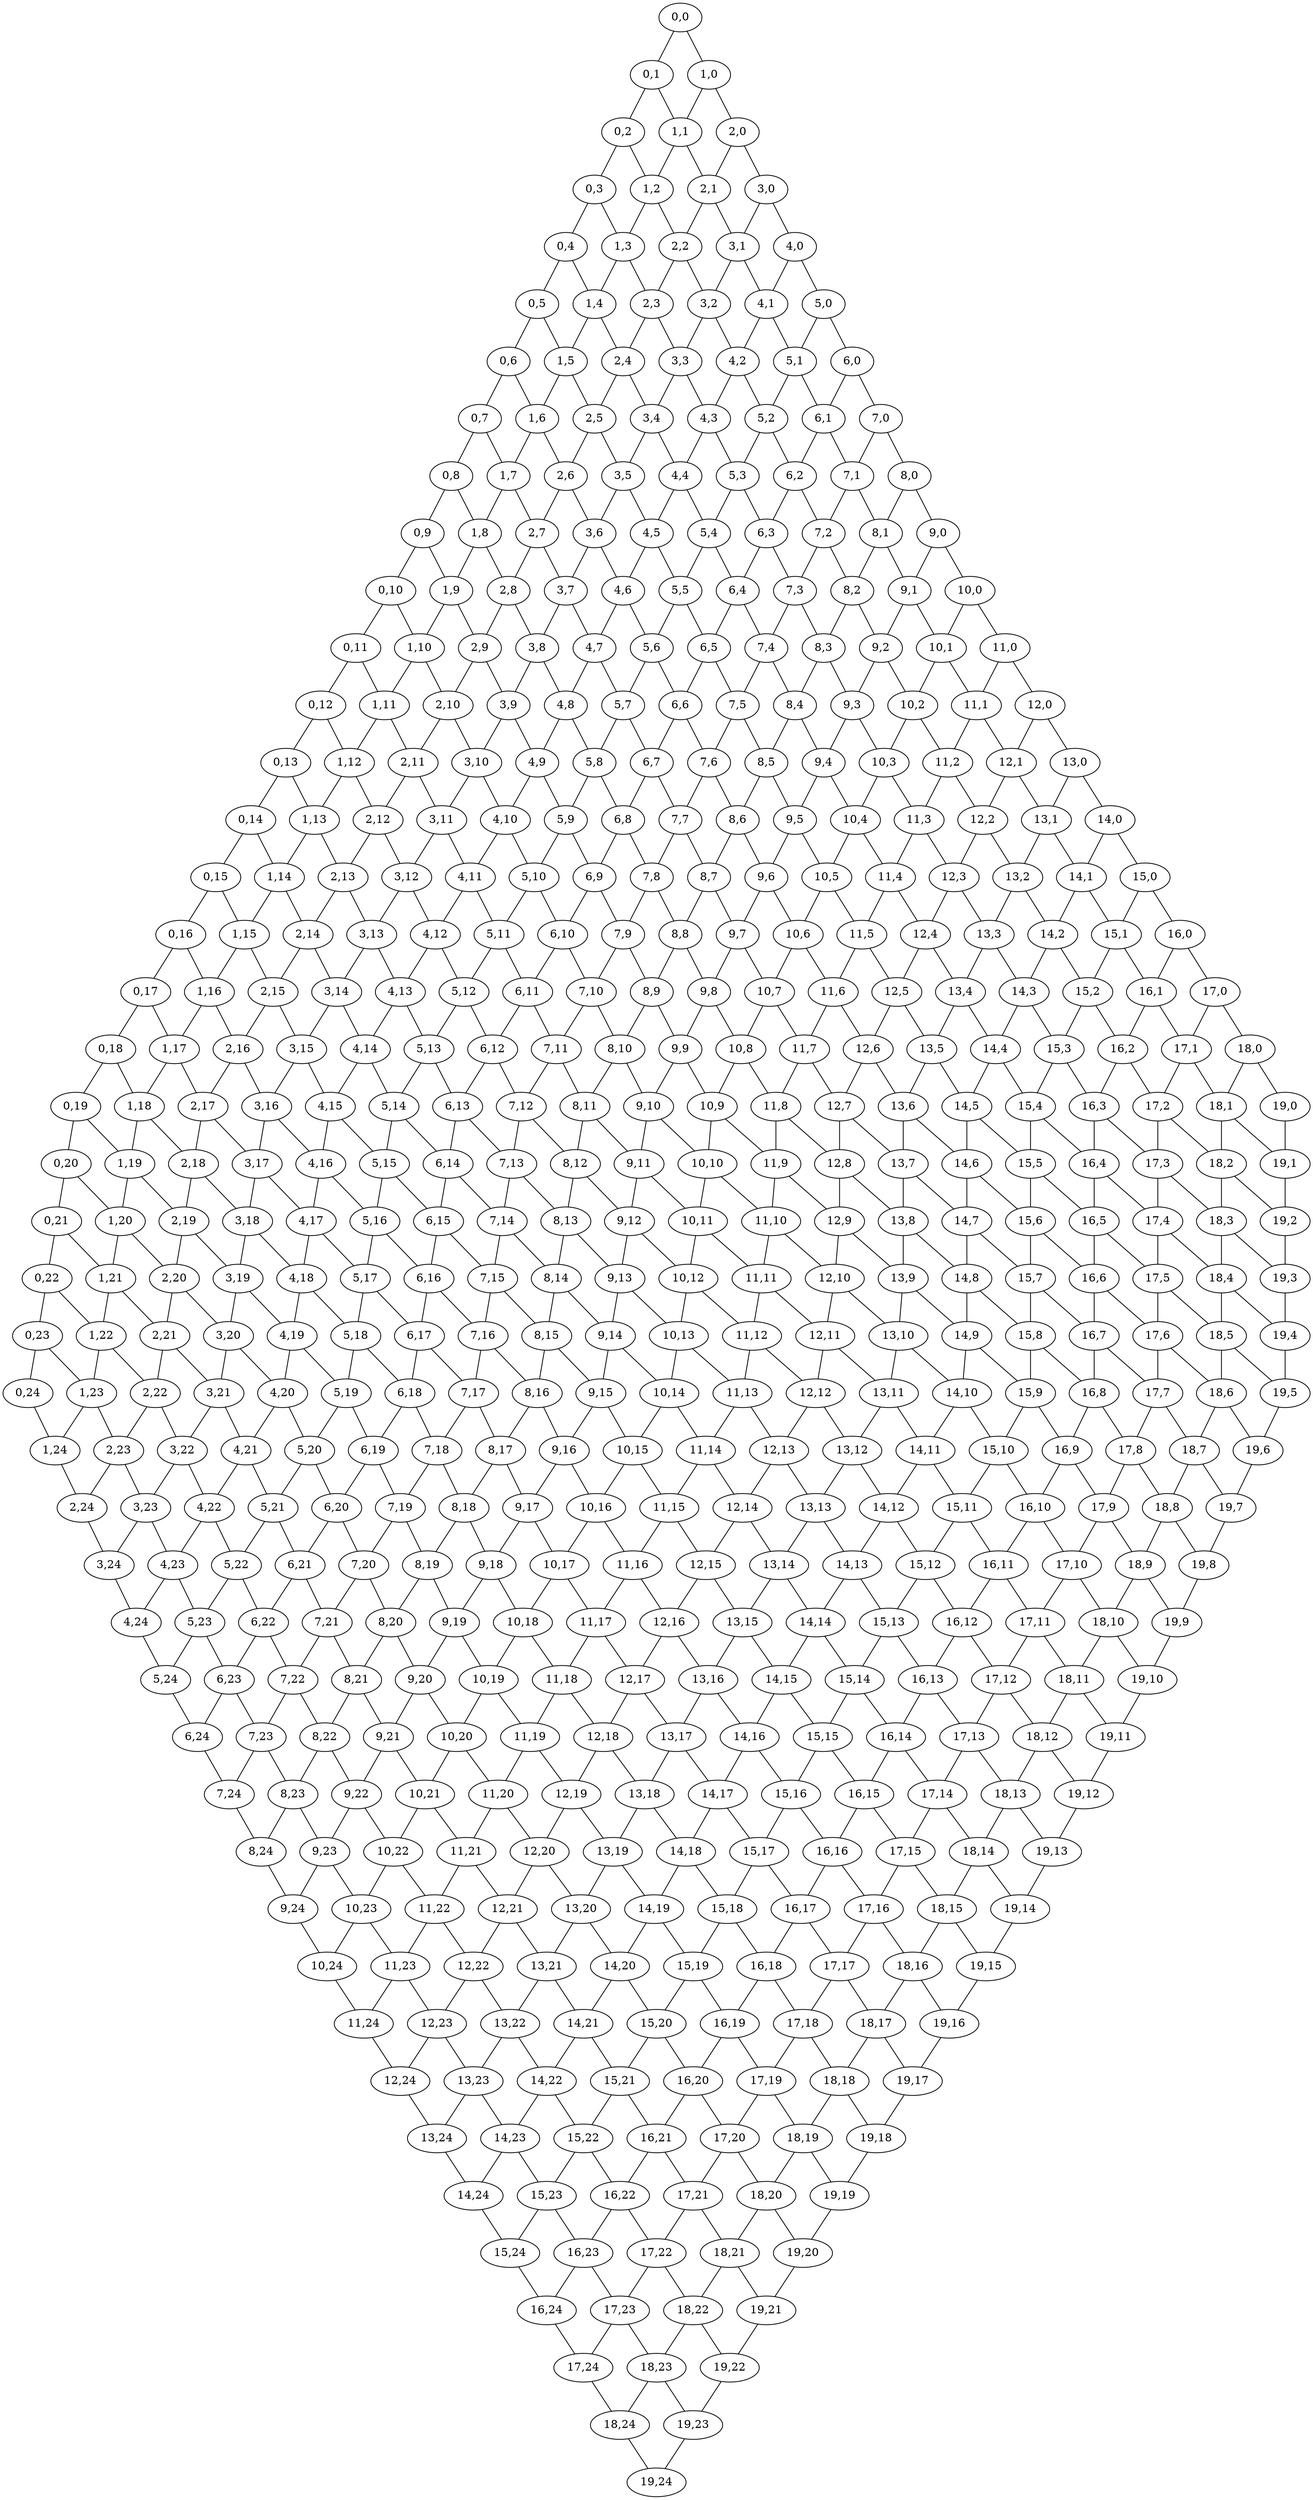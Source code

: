 graph G {
    "0,0" [label="0,0"];
    "0,1" [label="0,1"];
    "0,2" [label="0,2"];
    "0,3" [label="0,3"];
    "0,4" [label="0,4"];
    "0,5" [label="0,5"];
    "0,6" [label="0,6"];
    "0,7" [label="0,7"];
    "0,8" [label="0,8"];
    "0,9" [label="0,9"];
    "0,10" [label="0,10"];
    "0,11" [label="0,11"];
    "0,12" [label="0,12"];
    "0,13" [label="0,13"];
    "0,14" [label="0,14"];
    "0,15" [label="0,15"];
    "0,16" [label="0,16"];
    "0,17" [label="0,17"];
    "0,18" [label="0,18"];
    "0,19" [label="0,19"];
    "0,20" [label="0,20"];
    "0,21" [label="0,21"];
    "0,22" [label="0,22"];
    "0,23" [label="0,23"];
    "0,24" [label="0,24"];
    "1,0" [label="1,0"];
    "1,1" [label="1,1"];
    "1,2" [label="1,2"];
    "1,3" [label="1,3"];
    "1,4" [label="1,4"];
    "1,5" [label="1,5"];
    "1,6" [label="1,6"];
    "1,7" [label="1,7"];
    "1,8" [label="1,8"];
    "1,9" [label="1,9"];
    "1,10" [label="1,10"];
    "1,11" [label="1,11"];
    "1,12" [label="1,12"];
    "1,13" [label="1,13"];
    "1,14" [label="1,14"];
    "1,15" [label="1,15"];
    "1,16" [label="1,16"];
    "1,17" [label="1,17"];
    "1,18" [label="1,18"];
    "1,19" [label="1,19"];
    "1,20" [label="1,20"];
    "1,21" [label="1,21"];
    "1,22" [label="1,22"];
    "1,23" [label="1,23"];
    "1,24" [label="1,24"];
    "2,0" [label="2,0"];
    "2,1" [label="2,1"];
    "2,2" [label="2,2"];
    "2,3" [label="2,3"];
    "2,4" [label="2,4"];
    "2,5" [label="2,5"];
    "2,6" [label="2,6"];
    "2,7" [label="2,7"];
    "2,8" [label="2,8"];
    "2,9" [label="2,9"];
    "2,10" [label="2,10"];
    "2,11" [label="2,11"];
    "2,12" [label="2,12"];
    "2,13" [label="2,13"];
    "2,14" [label="2,14"];
    "2,15" [label="2,15"];
    "2,16" [label="2,16"];
    "2,17" [label="2,17"];
    "2,18" [label="2,18"];
    "2,19" [label="2,19"];
    "2,20" [label="2,20"];
    "2,21" [label="2,21"];
    "2,22" [label="2,22"];
    "2,23" [label="2,23"];
    "2,24" [label="2,24"];
    "3,0" [label="3,0"];
    "3,1" [label="3,1"];
    "3,2" [label="3,2"];
    "3,3" [label="3,3"];
    "3,4" [label="3,4"];
    "3,5" [label="3,5"];
    "3,6" [label="3,6"];
    "3,7" [label="3,7"];
    "3,8" [label="3,8"];
    "3,9" [label="3,9"];
    "3,10" [label="3,10"];
    "3,11" [label="3,11"];
    "3,12" [label="3,12"];
    "3,13" [label="3,13"];
    "3,14" [label="3,14"];
    "3,15" [label="3,15"];
    "3,16" [label="3,16"];
    "3,17" [label="3,17"];
    "3,18" [label="3,18"];
    "3,19" [label="3,19"];
    "3,20" [label="3,20"];
    "3,21" [label="3,21"];
    "3,22" [label="3,22"];
    "3,23" [label="3,23"];
    "3,24" [label="3,24"];
    "4,0" [label="4,0"];
    "4,1" [label="4,1"];
    "4,2" [label="4,2"];
    "4,3" [label="4,3"];
    "4,4" [label="4,4"];
    "4,5" [label="4,5"];
    "4,6" [label="4,6"];
    "4,7" [label="4,7"];
    "4,8" [label="4,8"];
    "4,9" [label="4,9"];
    "4,10" [label="4,10"];
    "4,11" [label="4,11"];
    "4,12" [label="4,12"];
    "4,13" [label="4,13"];
    "4,14" [label="4,14"];
    "4,15" [label="4,15"];
    "4,16" [label="4,16"];
    "4,17" [label="4,17"];
    "4,18" [label="4,18"];
    "4,19" [label="4,19"];
    "4,20" [label="4,20"];
    "4,21" [label="4,21"];
    "4,22" [label="4,22"];
    "4,23" [label="4,23"];
    "4,24" [label="4,24"];
    "5,0" [label="5,0"];
    "5,1" [label="5,1"];
    "5,2" [label="5,2"];
    "5,3" [label="5,3"];
    "5,4" [label="5,4"];
    "5,5" [label="5,5"];
    "5,6" [label="5,6"];
    "5,7" [label="5,7"];
    "5,8" [label="5,8"];
    "5,9" [label="5,9"];
    "5,10" [label="5,10"];
    "5,11" [label="5,11"];
    "5,12" [label="5,12"];
    "5,13" [label="5,13"];
    "5,14" [label="5,14"];
    "5,15" [label="5,15"];
    "5,16" [label="5,16"];
    "5,17" [label="5,17"];
    "5,18" [label="5,18"];
    "5,19" [label="5,19"];
    "5,20" [label="5,20"];
    "5,21" [label="5,21"];
    "5,22" [label="5,22"];
    "5,23" [label="5,23"];
    "5,24" [label="5,24"];
    "6,0" [label="6,0"];
    "6,1" [label="6,1"];
    "6,2" [label="6,2"];
    "6,3" [label="6,3"];
    "6,4" [label="6,4"];
    "6,5" [label="6,5"];
    "6,6" [label="6,6"];
    "6,7" [label="6,7"];
    "6,8" [label="6,8"];
    "6,9" [label="6,9"];
    "6,10" [label="6,10"];
    "6,11" [label="6,11"];
    "6,12" [label="6,12"];
    "6,13" [label="6,13"];
    "6,14" [label="6,14"];
    "6,15" [label="6,15"];
    "6,16" [label="6,16"];
    "6,17" [label="6,17"];
    "6,18" [label="6,18"];
    "6,19" [label="6,19"];
    "6,20" [label="6,20"];
    "6,21" [label="6,21"];
    "6,22" [label="6,22"];
    "6,23" [label="6,23"];
    "6,24" [label="6,24"];
    "7,0" [label="7,0"];
    "7,1" [label="7,1"];
    "7,2" [label="7,2"];
    "7,3" [label="7,3"];
    "7,4" [label="7,4"];
    "7,5" [label="7,5"];
    "7,6" [label="7,6"];
    "7,7" [label="7,7"];
    "7,8" [label="7,8"];
    "7,9" [label="7,9"];
    "7,10" [label="7,10"];
    "7,11" [label="7,11"];
    "7,12" [label="7,12"];
    "7,13" [label="7,13"];
    "7,14" [label="7,14"];
    "7,15" [label="7,15"];
    "7,16" [label="7,16"];
    "7,17" [label="7,17"];
    "7,18" [label="7,18"];
    "7,19" [label="7,19"];
    "7,20" [label="7,20"];
    "7,21" [label="7,21"];
    "7,22" [label="7,22"];
    "7,23" [label="7,23"];
    "7,24" [label="7,24"];
    "8,0" [label="8,0"];
    "8,1" [label="8,1"];
    "8,2" [label="8,2"];
    "8,3" [label="8,3"];
    "8,4" [label="8,4"];
    "8,5" [label="8,5"];
    "8,6" [label="8,6"];
    "8,7" [label="8,7"];
    "8,8" [label="8,8"];
    "8,9" [label="8,9"];
    "8,10" [label="8,10"];
    "8,11" [label="8,11"];
    "8,12" [label="8,12"];
    "8,13" [label="8,13"];
    "8,14" [label="8,14"];
    "8,15" [label="8,15"];
    "8,16" [label="8,16"];
    "8,17" [label="8,17"];
    "8,18" [label="8,18"];
    "8,19" [label="8,19"];
    "8,20" [label="8,20"];
    "8,21" [label="8,21"];
    "8,22" [label="8,22"];
    "8,23" [label="8,23"];
    "8,24" [label="8,24"];
    "9,0" [label="9,0"];
    "9,1" [label="9,1"];
    "9,2" [label="9,2"];
    "9,3" [label="9,3"];
    "9,4" [label="9,4"];
    "9,5" [label="9,5"];
    "9,6" [label="9,6"];
    "9,7" [label="9,7"];
    "9,8" [label="9,8"];
    "9,9" [label="9,9"];
    "9,10" [label="9,10"];
    "9,11" [label="9,11"];
    "9,12" [label="9,12"];
    "9,13" [label="9,13"];
    "9,14" [label="9,14"];
    "9,15" [label="9,15"];
    "9,16" [label="9,16"];
    "9,17" [label="9,17"];
    "9,18" [label="9,18"];
    "9,19" [label="9,19"];
    "9,20" [label="9,20"];
    "9,21" [label="9,21"];
    "9,22" [label="9,22"];
    "9,23" [label="9,23"];
    "9,24" [label="9,24"];
    "10,0" [label="10,0"];
    "10,1" [label="10,1"];
    "10,2" [label="10,2"];
    "10,3" [label="10,3"];
    "10,4" [label="10,4"];
    "10,5" [label="10,5"];
    "10,6" [label="10,6"];
    "10,7" [label="10,7"];
    "10,8" [label="10,8"];
    "10,9" [label="10,9"];
    "10,10" [label="10,10"];
    "10,11" [label="10,11"];
    "10,12" [label="10,12"];
    "10,13" [label="10,13"];
    "10,14" [label="10,14"];
    "10,15" [label="10,15"];
    "10,16" [label="10,16"];
    "10,17" [label="10,17"];
    "10,18" [label="10,18"];
    "10,19" [label="10,19"];
    "10,20" [label="10,20"];
    "10,21" [label="10,21"];
    "10,22" [label="10,22"];
    "10,23" [label="10,23"];
    "10,24" [label="10,24"];
    "11,0" [label="11,0"];
    "11,1" [label="11,1"];
    "11,2" [label="11,2"];
    "11,3" [label="11,3"];
    "11,4" [label="11,4"];
    "11,5" [label="11,5"];
    "11,6" [label="11,6"];
    "11,7" [label="11,7"];
    "11,8" [label="11,8"];
    "11,9" [label="11,9"];
    "11,10" [label="11,10"];
    "11,11" [label="11,11"];
    "11,12" [label="11,12"];
    "11,13" [label="11,13"];
    "11,14" [label="11,14"];
    "11,15" [label="11,15"];
    "11,16" [label="11,16"];
    "11,17" [label="11,17"];
    "11,18" [label="11,18"];
    "11,19" [label="11,19"];
    "11,20" [label="11,20"];
    "11,21" [label="11,21"];
    "11,22" [label="11,22"];
    "11,23" [label="11,23"];
    "11,24" [label="11,24"];
    "12,0" [label="12,0"];
    "12,1" [label="12,1"];
    "12,2" [label="12,2"];
    "12,3" [label="12,3"];
    "12,4" [label="12,4"];
    "12,5" [label="12,5"];
    "12,6" [label="12,6"];
    "12,7" [label="12,7"];
    "12,8" [label="12,8"];
    "12,9" [label="12,9"];
    "12,10" [label="12,10"];
    "12,11" [label="12,11"];
    "12,12" [label="12,12"];
    "12,13" [label="12,13"];
    "12,14" [label="12,14"];
    "12,15" [label="12,15"];
    "12,16" [label="12,16"];
    "12,17" [label="12,17"];
    "12,18" [label="12,18"];
    "12,19" [label="12,19"];
    "12,20" [label="12,20"];
    "12,21" [label="12,21"];
    "12,22" [label="12,22"];
    "12,23" [label="12,23"];
    "12,24" [label="12,24"];
    "13,0" [label="13,0"];
    "13,1" [label="13,1"];
    "13,2" [label="13,2"];
    "13,3" [label="13,3"];
    "13,4" [label="13,4"];
    "13,5" [label="13,5"];
    "13,6" [label="13,6"];
    "13,7" [label="13,7"];
    "13,8" [label="13,8"];
    "13,9" [label="13,9"];
    "13,10" [label="13,10"];
    "13,11" [label="13,11"];
    "13,12" [label="13,12"];
    "13,13" [label="13,13"];
    "13,14" [label="13,14"];
    "13,15" [label="13,15"];
    "13,16" [label="13,16"];
    "13,17" [label="13,17"];
    "13,18" [label="13,18"];
    "13,19" [label="13,19"];
    "13,20" [label="13,20"];
    "13,21" [label="13,21"];
    "13,22" [label="13,22"];
    "13,23" [label="13,23"];
    "13,24" [label="13,24"];
    "14,0" [label="14,0"];
    "14,1" [label="14,1"];
    "14,2" [label="14,2"];
    "14,3" [label="14,3"];
    "14,4" [label="14,4"];
    "14,5" [label="14,5"];
    "14,6" [label="14,6"];
    "14,7" [label="14,7"];
    "14,8" [label="14,8"];
    "14,9" [label="14,9"];
    "14,10" [label="14,10"];
    "14,11" [label="14,11"];
    "14,12" [label="14,12"];
    "14,13" [label="14,13"];
    "14,14" [label="14,14"];
    "14,15" [label="14,15"];
    "14,16" [label="14,16"];
    "14,17" [label="14,17"];
    "14,18" [label="14,18"];
    "14,19" [label="14,19"];
    "14,20" [label="14,20"];
    "14,21" [label="14,21"];
    "14,22" [label="14,22"];
    "14,23" [label="14,23"];
    "14,24" [label="14,24"];
    "15,0" [label="15,0"];
    "15,1" [label="15,1"];
    "15,2" [label="15,2"];
    "15,3" [label="15,3"];
    "15,4" [label="15,4"];
    "15,5" [label="15,5"];
    "15,6" [label="15,6"];
    "15,7" [label="15,7"];
    "15,8" [label="15,8"];
    "15,9" [label="15,9"];
    "15,10" [label="15,10"];
    "15,11" [label="15,11"];
    "15,12" [label="15,12"];
    "15,13" [label="15,13"];
    "15,14" [label="15,14"];
    "15,15" [label="15,15"];
    "15,16" [label="15,16"];
    "15,17" [label="15,17"];
    "15,18" [label="15,18"];
    "15,19" [label="15,19"];
    "15,20" [label="15,20"];
    "15,21" [label="15,21"];
    "15,22" [label="15,22"];
    "15,23" [label="15,23"];
    "15,24" [label="15,24"];
    "16,0" [label="16,0"];
    "16,1" [label="16,1"];
    "16,2" [label="16,2"];
    "16,3" [label="16,3"];
    "16,4" [label="16,4"];
    "16,5" [label="16,5"];
    "16,6" [label="16,6"];
    "16,7" [label="16,7"];
    "16,8" [label="16,8"];
    "16,9" [label="16,9"];
    "16,10" [label="16,10"];
    "16,11" [label="16,11"];
    "16,12" [label="16,12"];
    "16,13" [label="16,13"];
    "16,14" [label="16,14"];
    "16,15" [label="16,15"];
    "16,16" [label="16,16"];
    "16,17" [label="16,17"];
    "16,18" [label="16,18"];
    "16,19" [label="16,19"];
    "16,20" [label="16,20"];
    "16,21" [label="16,21"];
    "16,22" [label="16,22"];
    "16,23" [label="16,23"];
    "16,24" [label="16,24"];
    "17,0" [label="17,0"];
    "17,1" [label="17,1"];
    "17,2" [label="17,2"];
    "17,3" [label="17,3"];
    "17,4" [label="17,4"];
    "17,5" [label="17,5"];
    "17,6" [label="17,6"];
    "17,7" [label="17,7"];
    "17,8" [label="17,8"];
    "17,9" [label="17,9"];
    "17,10" [label="17,10"];
    "17,11" [label="17,11"];
    "17,12" [label="17,12"];
    "17,13" [label="17,13"];
    "17,14" [label="17,14"];
    "17,15" [label="17,15"];
    "17,16" [label="17,16"];
    "17,17" [label="17,17"];
    "17,18" [label="17,18"];
    "17,19" [label="17,19"];
    "17,20" [label="17,20"];
    "17,21" [label="17,21"];
    "17,22" [label="17,22"];
    "17,23" [label="17,23"];
    "17,24" [label="17,24"];
    "18,0" [label="18,0"];
    "18,1" [label="18,1"];
    "18,2" [label="18,2"];
    "18,3" [label="18,3"];
    "18,4" [label="18,4"];
    "18,5" [label="18,5"];
    "18,6" [label="18,6"];
    "18,7" [label="18,7"];
    "18,8" [label="18,8"];
    "18,9" [label="18,9"];
    "18,10" [label="18,10"];
    "18,11" [label="18,11"];
    "18,12" [label="18,12"];
    "18,13" [label="18,13"];
    "18,14" [label="18,14"];
    "18,15" [label="18,15"];
    "18,16" [label="18,16"];
    "18,17" [label="18,17"];
    "18,18" [label="18,18"];
    "18,19" [label="18,19"];
    "18,20" [label="18,20"];
    "18,21" [label="18,21"];
    "18,22" [label="18,22"];
    "18,23" [label="18,23"];
    "18,24" [label="18,24"];
    "19,0" [label="19,0"];
    "19,1" [label="19,1"];
    "19,2" [label="19,2"];
    "19,3" [label="19,3"];
    "19,4" [label="19,4"];
    "19,5" [label="19,5"];
    "19,6" [label="19,6"];
    "19,7" [label="19,7"];
    "19,8" [label="19,8"];
    "19,9" [label="19,9"];
    "19,10" [label="19,10"];
    "19,11" [label="19,11"];
    "19,12" [label="19,12"];
    "19,13" [label="19,13"];
    "19,14" [label="19,14"];
    "19,15" [label="19,15"];
    "19,16" [label="19,16"];
    "19,17" [label="19,17"];
    "19,18" [label="19,18"];
    "19,19" [label="19,19"];
    "19,20" [label="19,20"];
    "19,21" [label="19,21"];
    "19,22" [label="19,22"];
    "19,23" [label="19,23"];
    "19,24" [label="19,24"];
    "0,0" -- "1,0";
    "0,0" -- "0,1";
    "0,1" -- "1,1";
    "0,1" -- "0,2";
    "0,2" -- "1,2";
    "0,2" -- "0,3";
    "0,3" -- "1,3";
    "0,3" -- "0,4";
    "0,4" -- "1,4";
    "0,4" -- "0,5";
    "0,5" -- "1,5";
    "0,5" -- "0,6";
    "0,6" -- "1,6";
    "0,6" -- "0,7";
    "0,7" -- "1,7";
    "0,7" -- "0,8";
    "0,8" -- "1,8";
    "0,8" -- "0,9";
    "0,9" -- "1,9";
    "0,9" -- "0,10";
    "0,10" -- "1,10";
    "0,10" -- "0,11";
    "0,11" -- "1,11";
    "0,11" -- "0,12";
    "0,12" -- "1,12";
    "0,12" -- "0,13";
    "0,13" -- "1,13";
    "0,13" -- "0,14";
    "0,14" -- "1,14";
    "0,14" -- "0,15";
    "0,15" -- "1,15";
    "0,15" -- "0,16";
    "0,16" -- "1,16";
    "0,16" -- "0,17";
    "0,17" -- "1,17";
    "0,17" -- "0,18";
    "0,18" -- "1,18";
    "0,18" -- "0,19";
    "0,19" -- "1,19";
    "0,19" -- "0,20";
    "0,20" -- "1,20";
    "0,20" -- "0,21";
    "0,21" -- "1,21";
    "0,21" -- "0,22";
    "0,22" -- "1,22";
    "0,22" -- "0,23";
    "0,23" -- "1,23";
    "0,23" -- "0,24";
    "0,24" -- "1,24";
    "1,0" -- "2,0";
    "1,0" -- "1,1";
    "1,1" -- "2,1";
    "1,1" -- "1,2";
    "1,2" -- "2,2";
    "1,2" -- "1,3";
    "1,3" -- "2,3";
    "1,3" -- "1,4";
    "1,4" -- "2,4";
    "1,4" -- "1,5";
    "1,5" -- "2,5";
    "1,5" -- "1,6";
    "1,6" -- "2,6";
    "1,6" -- "1,7";
    "1,7" -- "2,7";
    "1,7" -- "1,8";
    "1,8" -- "2,8";
    "1,8" -- "1,9";
    "1,9" -- "2,9";
    "1,9" -- "1,10";
    "1,10" -- "2,10";
    "1,10" -- "1,11";
    "1,11" -- "2,11";
    "1,11" -- "1,12";
    "1,12" -- "2,12";
    "1,12" -- "1,13";
    "1,13" -- "2,13";
    "1,13" -- "1,14";
    "1,14" -- "2,14";
    "1,14" -- "1,15";
    "1,15" -- "2,15";
    "1,15" -- "1,16";
    "1,16" -- "2,16";
    "1,16" -- "1,17";
    "1,17" -- "2,17";
    "1,17" -- "1,18";
    "1,18" -- "2,18";
    "1,18" -- "1,19";
    "1,19" -- "2,19";
    "1,19" -- "1,20";
    "1,20" -- "2,20";
    "1,20" -- "1,21";
    "1,21" -- "2,21";
    "1,21" -- "1,22";
    "1,22" -- "2,22";
    "1,22" -- "1,23";
    "1,23" -- "2,23";
    "1,23" -- "1,24";
    "1,24" -- "2,24";
    "2,0" -- "3,0";
    "2,0" -- "2,1";
    "2,1" -- "3,1";
    "2,1" -- "2,2";
    "2,2" -- "3,2";
    "2,2" -- "2,3";
    "2,3" -- "3,3";
    "2,3" -- "2,4";
    "2,4" -- "3,4";
    "2,4" -- "2,5";
    "2,5" -- "3,5";
    "2,5" -- "2,6";
    "2,6" -- "3,6";
    "2,6" -- "2,7";
    "2,7" -- "3,7";
    "2,7" -- "2,8";
    "2,8" -- "3,8";
    "2,8" -- "2,9";
    "2,9" -- "3,9";
    "2,9" -- "2,10";
    "2,10" -- "3,10";
    "2,10" -- "2,11";
    "2,11" -- "3,11";
    "2,11" -- "2,12";
    "2,12" -- "3,12";
    "2,12" -- "2,13";
    "2,13" -- "3,13";
    "2,13" -- "2,14";
    "2,14" -- "3,14";
    "2,14" -- "2,15";
    "2,15" -- "3,15";
    "2,15" -- "2,16";
    "2,16" -- "3,16";
    "2,16" -- "2,17";
    "2,17" -- "3,17";
    "2,17" -- "2,18";
    "2,18" -- "3,18";
    "2,18" -- "2,19";
    "2,19" -- "3,19";
    "2,19" -- "2,20";
    "2,20" -- "3,20";
    "2,20" -- "2,21";
    "2,21" -- "3,21";
    "2,21" -- "2,22";
    "2,22" -- "3,22";
    "2,22" -- "2,23";
    "2,23" -- "3,23";
    "2,23" -- "2,24";
    "2,24" -- "3,24";
    "3,0" -- "4,0";
    "3,0" -- "3,1";
    "3,1" -- "4,1";
    "3,1" -- "3,2";
    "3,2" -- "4,2";
    "3,2" -- "3,3";
    "3,3" -- "4,3";
    "3,3" -- "3,4";
    "3,4" -- "4,4";
    "3,4" -- "3,5";
    "3,5" -- "4,5";
    "3,5" -- "3,6";
    "3,6" -- "4,6";
    "3,6" -- "3,7";
    "3,7" -- "4,7";
    "3,7" -- "3,8";
    "3,8" -- "4,8";
    "3,8" -- "3,9";
    "3,9" -- "4,9";
    "3,9" -- "3,10";
    "3,10" -- "4,10";
    "3,10" -- "3,11";
    "3,11" -- "4,11";
    "3,11" -- "3,12";
    "3,12" -- "4,12";
    "3,12" -- "3,13";
    "3,13" -- "4,13";
    "3,13" -- "3,14";
    "3,14" -- "4,14";
    "3,14" -- "3,15";
    "3,15" -- "4,15";
    "3,15" -- "3,16";
    "3,16" -- "4,16";
    "3,16" -- "3,17";
    "3,17" -- "4,17";
    "3,17" -- "3,18";
    "3,18" -- "4,18";
    "3,18" -- "3,19";
    "3,19" -- "4,19";
    "3,19" -- "3,20";
    "3,20" -- "4,20";
    "3,20" -- "3,21";
    "3,21" -- "4,21";
    "3,21" -- "3,22";
    "3,22" -- "4,22";
    "3,22" -- "3,23";
    "3,23" -- "4,23";
    "3,23" -- "3,24";
    "3,24" -- "4,24";
    "4,0" -- "5,0";
    "4,0" -- "4,1";
    "4,1" -- "5,1";
    "4,1" -- "4,2";
    "4,2" -- "5,2";
    "4,2" -- "4,3";
    "4,3" -- "5,3";
    "4,3" -- "4,4";
    "4,4" -- "5,4";
    "4,4" -- "4,5";
    "4,5" -- "5,5";
    "4,5" -- "4,6";
    "4,6" -- "5,6";
    "4,6" -- "4,7";
    "4,7" -- "5,7";
    "4,7" -- "4,8";
    "4,8" -- "5,8";
    "4,8" -- "4,9";
    "4,9" -- "5,9";
    "4,9" -- "4,10";
    "4,10" -- "5,10";
    "4,10" -- "4,11";
    "4,11" -- "5,11";
    "4,11" -- "4,12";
    "4,12" -- "5,12";
    "4,12" -- "4,13";
    "4,13" -- "5,13";
    "4,13" -- "4,14";
    "4,14" -- "5,14";
    "4,14" -- "4,15";
    "4,15" -- "5,15";
    "4,15" -- "4,16";
    "4,16" -- "5,16";
    "4,16" -- "4,17";
    "4,17" -- "5,17";
    "4,17" -- "4,18";
    "4,18" -- "5,18";
    "4,18" -- "4,19";
    "4,19" -- "5,19";
    "4,19" -- "4,20";
    "4,20" -- "5,20";
    "4,20" -- "4,21";
    "4,21" -- "5,21";
    "4,21" -- "4,22";
    "4,22" -- "5,22";
    "4,22" -- "4,23";
    "4,23" -- "5,23";
    "4,23" -- "4,24";
    "4,24" -- "5,24";
    "5,0" -- "6,0";
    "5,0" -- "5,1";
    "5,1" -- "6,1";
    "5,1" -- "5,2";
    "5,2" -- "6,2";
    "5,2" -- "5,3";
    "5,3" -- "6,3";
    "5,3" -- "5,4";
    "5,4" -- "6,4";
    "5,4" -- "5,5";
    "5,5" -- "6,5";
    "5,5" -- "5,6";
    "5,6" -- "6,6";
    "5,6" -- "5,7";
    "5,7" -- "6,7";
    "5,7" -- "5,8";
    "5,8" -- "6,8";
    "5,8" -- "5,9";
    "5,9" -- "6,9";
    "5,9" -- "5,10";
    "5,10" -- "6,10";
    "5,10" -- "5,11";
    "5,11" -- "6,11";
    "5,11" -- "5,12";
    "5,12" -- "6,12";
    "5,12" -- "5,13";
    "5,13" -- "6,13";
    "5,13" -- "5,14";
    "5,14" -- "6,14";
    "5,14" -- "5,15";
    "5,15" -- "6,15";
    "5,15" -- "5,16";
    "5,16" -- "6,16";
    "5,16" -- "5,17";
    "5,17" -- "6,17";
    "5,17" -- "5,18";
    "5,18" -- "6,18";
    "5,18" -- "5,19";
    "5,19" -- "6,19";
    "5,19" -- "5,20";
    "5,20" -- "6,20";
    "5,20" -- "5,21";
    "5,21" -- "6,21";
    "5,21" -- "5,22";
    "5,22" -- "6,22";
    "5,22" -- "5,23";
    "5,23" -- "6,23";
    "5,23" -- "5,24";
    "5,24" -- "6,24";
    "6,0" -- "7,0";
    "6,0" -- "6,1";
    "6,1" -- "7,1";
    "6,1" -- "6,2";
    "6,2" -- "7,2";
    "6,2" -- "6,3";
    "6,3" -- "7,3";
    "6,3" -- "6,4";
    "6,4" -- "7,4";
    "6,4" -- "6,5";
    "6,5" -- "7,5";
    "6,5" -- "6,6";
    "6,6" -- "7,6";
    "6,6" -- "6,7";
    "6,7" -- "7,7";
    "6,7" -- "6,8";
    "6,8" -- "7,8";
    "6,8" -- "6,9";
    "6,9" -- "7,9";
    "6,9" -- "6,10";
    "6,10" -- "7,10";
    "6,10" -- "6,11";
    "6,11" -- "7,11";
    "6,11" -- "6,12";
    "6,12" -- "7,12";
    "6,12" -- "6,13";
    "6,13" -- "7,13";
    "6,13" -- "6,14";
    "6,14" -- "7,14";
    "6,14" -- "6,15";
    "6,15" -- "7,15";
    "6,15" -- "6,16";
    "6,16" -- "7,16";
    "6,16" -- "6,17";
    "6,17" -- "7,17";
    "6,17" -- "6,18";
    "6,18" -- "7,18";
    "6,18" -- "6,19";
    "6,19" -- "7,19";
    "6,19" -- "6,20";
    "6,20" -- "7,20";
    "6,20" -- "6,21";
    "6,21" -- "7,21";
    "6,21" -- "6,22";
    "6,22" -- "7,22";
    "6,22" -- "6,23";
    "6,23" -- "7,23";
    "6,23" -- "6,24";
    "6,24" -- "7,24";
    "7,0" -- "8,0";
    "7,0" -- "7,1";
    "7,1" -- "8,1";
    "7,1" -- "7,2";
    "7,2" -- "8,2";
    "7,2" -- "7,3";
    "7,3" -- "8,3";
    "7,3" -- "7,4";
    "7,4" -- "8,4";
    "7,4" -- "7,5";
    "7,5" -- "8,5";
    "7,5" -- "7,6";
    "7,6" -- "8,6";
    "7,6" -- "7,7";
    "7,7" -- "8,7";
    "7,7" -- "7,8";
    "7,8" -- "8,8";
    "7,8" -- "7,9";
    "7,9" -- "8,9";
    "7,9" -- "7,10";
    "7,10" -- "8,10";
    "7,10" -- "7,11";
    "7,11" -- "8,11";
    "7,11" -- "7,12";
    "7,12" -- "8,12";
    "7,12" -- "7,13";
    "7,13" -- "8,13";
    "7,13" -- "7,14";
    "7,14" -- "8,14";
    "7,14" -- "7,15";
    "7,15" -- "8,15";
    "7,15" -- "7,16";
    "7,16" -- "8,16";
    "7,16" -- "7,17";
    "7,17" -- "8,17";
    "7,17" -- "7,18";
    "7,18" -- "8,18";
    "7,18" -- "7,19";
    "7,19" -- "8,19";
    "7,19" -- "7,20";
    "7,20" -- "8,20";
    "7,20" -- "7,21";
    "7,21" -- "8,21";
    "7,21" -- "7,22";
    "7,22" -- "8,22";
    "7,22" -- "7,23";
    "7,23" -- "8,23";
    "7,23" -- "7,24";
    "7,24" -- "8,24";
    "8,0" -- "9,0";
    "8,0" -- "8,1";
    "8,1" -- "9,1";
    "8,1" -- "8,2";
    "8,2" -- "9,2";
    "8,2" -- "8,3";
    "8,3" -- "9,3";
    "8,3" -- "8,4";
    "8,4" -- "9,4";
    "8,4" -- "8,5";
    "8,5" -- "9,5";
    "8,5" -- "8,6";
    "8,6" -- "9,6";
    "8,6" -- "8,7";
    "8,7" -- "9,7";
    "8,7" -- "8,8";
    "8,8" -- "9,8";
    "8,8" -- "8,9";
    "8,9" -- "9,9";
    "8,9" -- "8,10";
    "8,10" -- "9,10";
    "8,10" -- "8,11";
    "8,11" -- "9,11";
    "8,11" -- "8,12";
    "8,12" -- "9,12";
    "8,12" -- "8,13";
    "8,13" -- "9,13";
    "8,13" -- "8,14";
    "8,14" -- "9,14";
    "8,14" -- "8,15";
    "8,15" -- "9,15";
    "8,15" -- "8,16";
    "8,16" -- "9,16";
    "8,16" -- "8,17";
    "8,17" -- "9,17";
    "8,17" -- "8,18";
    "8,18" -- "9,18";
    "8,18" -- "8,19";
    "8,19" -- "9,19";
    "8,19" -- "8,20";
    "8,20" -- "9,20";
    "8,20" -- "8,21";
    "8,21" -- "9,21";
    "8,21" -- "8,22";
    "8,22" -- "9,22";
    "8,22" -- "8,23";
    "8,23" -- "9,23";
    "8,23" -- "8,24";
    "8,24" -- "9,24";
    "9,0" -- "10,0";
    "9,0" -- "9,1";
    "9,1" -- "10,1";
    "9,1" -- "9,2";
    "9,2" -- "10,2";
    "9,2" -- "9,3";
    "9,3" -- "10,3";
    "9,3" -- "9,4";
    "9,4" -- "10,4";
    "9,4" -- "9,5";
    "9,5" -- "10,5";
    "9,5" -- "9,6";
    "9,6" -- "10,6";
    "9,6" -- "9,7";
    "9,7" -- "10,7";
    "9,7" -- "9,8";
    "9,8" -- "10,8";
    "9,8" -- "9,9";
    "9,9" -- "10,9";
    "9,9" -- "9,10";
    "9,10" -- "10,10";
    "9,10" -- "9,11";
    "9,11" -- "10,11";
    "9,11" -- "9,12";
    "9,12" -- "10,12";
    "9,12" -- "9,13";
    "9,13" -- "10,13";
    "9,13" -- "9,14";
    "9,14" -- "10,14";
    "9,14" -- "9,15";
    "9,15" -- "10,15";
    "9,15" -- "9,16";
    "9,16" -- "10,16";
    "9,16" -- "9,17";
    "9,17" -- "10,17";
    "9,17" -- "9,18";
    "9,18" -- "10,18";
    "9,18" -- "9,19";
    "9,19" -- "10,19";
    "9,19" -- "9,20";
    "9,20" -- "10,20";
    "9,20" -- "9,21";
    "9,21" -- "10,21";
    "9,21" -- "9,22";
    "9,22" -- "10,22";
    "9,22" -- "9,23";
    "9,23" -- "10,23";
    "9,23" -- "9,24";
    "9,24" -- "10,24";
    "10,0" -- "11,0";
    "10,0" -- "10,1";
    "10,1" -- "11,1";
    "10,1" -- "10,2";
    "10,2" -- "11,2";
    "10,2" -- "10,3";
    "10,3" -- "11,3";
    "10,3" -- "10,4";
    "10,4" -- "11,4";
    "10,4" -- "10,5";
    "10,5" -- "11,5";
    "10,5" -- "10,6";
    "10,6" -- "11,6";
    "10,6" -- "10,7";
    "10,7" -- "11,7";
    "10,7" -- "10,8";
    "10,8" -- "11,8";
    "10,8" -- "10,9";
    "10,9" -- "11,9";
    "10,9" -- "10,10";
    "10,10" -- "11,10";
    "10,10" -- "10,11";
    "10,11" -- "11,11";
    "10,11" -- "10,12";
    "10,12" -- "11,12";
    "10,12" -- "10,13";
    "10,13" -- "11,13";
    "10,13" -- "10,14";
    "10,14" -- "11,14";
    "10,14" -- "10,15";
    "10,15" -- "11,15";
    "10,15" -- "10,16";
    "10,16" -- "11,16";
    "10,16" -- "10,17";
    "10,17" -- "11,17";
    "10,17" -- "10,18";
    "10,18" -- "11,18";
    "10,18" -- "10,19";
    "10,19" -- "11,19";
    "10,19" -- "10,20";
    "10,20" -- "11,20";
    "10,20" -- "10,21";
    "10,21" -- "11,21";
    "10,21" -- "10,22";
    "10,22" -- "11,22";
    "10,22" -- "10,23";
    "10,23" -- "11,23";
    "10,23" -- "10,24";
    "10,24" -- "11,24";
    "11,0" -- "12,0";
    "11,0" -- "11,1";
    "11,1" -- "12,1";
    "11,1" -- "11,2";
    "11,2" -- "12,2";
    "11,2" -- "11,3";
    "11,3" -- "12,3";
    "11,3" -- "11,4";
    "11,4" -- "12,4";
    "11,4" -- "11,5";
    "11,5" -- "12,5";
    "11,5" -- "11,6";
    "11,6" -- "12,6";
    "11,6" -- "11,7";
    "11,7" -- "12,7";
    "11,7" -- "11,8";
    "11,8" -- "12,8";
    "11,8" -- "11,9";
    "11,9" -- "12,9";
    "11,9" -- "11,10";
    "11,10" -- "12,10";
    "11,10" -- "11,11";
    "11,11" -- "12,11";
    "11,11" -- "11,12";
    "11,12" -- "12,12";
    "11,12" -- "11,13";
    "11,13" -- "12,13";
    "11,13" -- "11,14";
    "11,14" -- "12,14";
    "11,14" -- "11,15";
    "11,15" -- "12,15";
    "11,15" -- "11,16";
    "11,16" -- "12,16";
    "11,16" -- "11,17";
    "11,17" -- "12,17";
    "11,17" -- "11,18";
    "11,18" -- "12,18";
    "11,18" -- "11,19";
    "11,19" -- "12,19";
    "11,19" -- "11,20";
    "11,20" -- "12,20";
    "11,20" -- "11,21";
    "11,21" -- "12,21";
    "11,21" -- "11,22";
    "11,22" -- "12,22";
    "11,22" -- "11,23";
    "11,23" -- "12,23";
    "11,23" -- "11,24";
    "11,24" -- "12,24";
    "12,0" -- "13,0";
    "12,0" -- "12,1";
    "12,1" -- "13,1";
    "12,1" -- "12,2";
    "12,2" -- "13,2";
    "12,2" -- "12,3";
    "12,3" -- "13,3";
    "12,3" -- "12,4";
    "12,4" -- "13,4";
    "12,4" -- "12,5";
    "12,5" -- "13,5";
    "12,5" -- "12,6";
    "12,6" -- "13,6";
    "12,6" -- "12,7";
    "12,7" -- "13,7";
    "12,7" -- "12,8";
    "12,8" -- "13,8";
    "12,8" -- "12,9";
    "12,9" -- "13,9";
    "12,9" -- "12,10";
    "12,10" -- "13,10";
    "12,10" -- "12,11";
    "12,11" -- "13,11";
    "12,11" -- "12,12";
    "12,12" -- "13,12";
    "12,12" -- "12,13";
    "12,13" -- "13,13";
    "12,13" -- "12,14";
    "12,14" -- "13,14";
    "12,14" -- "12,15";
    "12,15" -- "13,15";
    "12,15" -- "12,16";
    "12,16" -- "13,16";
    "12,16" -- "12,17";
    "12,17" -- "13,17";
    "12,17" -- "12,18";
    "12,18" -- "13,18";
    "12,18" -- "12,19";
    "12,19" -- "13,19";
    "12,19" -- "12,20";
    "12,20" -- "13,20";
    "12,20" -- "12,21";
    "12,21" -- "13,21";
    "12,21" -- "12,22";
    "12,22" -- "13,22";
    "12,22" -- "12,23";
    "12,23" -- "13,23";
    "12,23" -- "12,24";
    "12,24" -- "13,24";
    "13,0" -- "14,0";
    "13,0" -- "13,1";
    "13,1" -- "14,1";
    "13,1" -- "13,2";
    "13,2" -- "14,2";
    "13,2" -- "13,3";
    "13,3" -- "14,3";
    "13,3" -- "13,4";
    "13,4" -- "14,4";
    "13,4" -- "13,5";
    "13,5" -- "14,5";
    "13,5" -- "13,6";
    "13,6" -- "14,6";
    "13,6" -- "13,7";
    "13,7" -- "14,7";
    "13,7" -- "13,8";
    "13,8" -- "14,8";
    "13,8" -- "13,9";
    "13,9" -- "14,9";
    "13,9" -- "13,10";
    "13,10" -- "14,10";
    "13,10" -- "13,11";
    "13,11" -- "14,11";
    "13,11" -- "13,12";
    "13,12" -- "14,12";
    "13,12" -- "13,13";
    "13,13" -- "14,13";
    "13,13" -- "13,14";
    "13,14" -- "14,14";
    "13,14" -- "13,15";
    "13,15" -- "14,15";
    "13,15" -- "13,16";
    "13,16" -- "14,16";
    "13,16" -- "13,17";
    "13,17" -- "14,17";
    "13,17" -- "13,18";
    "13,18" -- "14,18";
    "13,18" -- "13,19";
    "13,19" -- "14,19";
    "13,19" -- "13,20";
    "13,20" -- "14,20";
    "13,20" -- "13,21";
    "13,21" -- "14,21";
    "13,21" -- "13,22";
    "13,22" -- "14,22";
    "13,22" -- "13,23";
    "13,23" -- "14,23";
    "13,23" -- "13,24";
    "13,24" -- "14,24";
    "14,0" -- "15,0";
    "14,0" -- "14,1";
    "14,1" -- "15,1";
    "14,1" -- "14,2";
    "14,2" -- "15,2";
    "14,2" -- "14,3";
    "14,3" -- "15,3";
    "14,3" -- "14,4";
    "14,4" -- "15,4";
    "14,4" -- "14,5";
    "14,5" -- "15,5";
    "14,5" -- "14,6";
    "14,6" -- "15,6";
    "14,6" -- "14,7";
    "14,7" -- "15,7";
    "14,7" -- "14,8";
    "14,8" -- "15,8";
    "14,8" -- "14,9";
    "14,9" -- "15,9";
    "14,9" -- "14,10";
    "14,10" -- "15,10";
    "14,10" -- "14,11";
    "14,11" -- "15,11";
    "14,11" -- "14,12";
    "14,12" -- "15,12";
    "14,12" -- "14,13";
    "14,13" -- "15,13";
    "14,13" -- "14,14";
    "14,14" -- "15,14";
    "14,14" -- "14,15";
    "14,15" -- "15,15";
    "14,15" -- "14,16";
    "14,16" -- "15,16";
    "14,16" -- "14,17";
    "14,17" -- "15,17";
    "14,17" -- "14,18";
    "14,18" -- "15,18";
    "14,18" -- "14,19";
    "14,19" -- "15,19";
    "14,19" -- "14,20";
    "14,20" -- "15,20";
    "14,20" -- "14,21";
    "14,21" -- "15,21";
    "14,21" -- "14,22";
    "14,22" -- "15,22";
    "14,22" -- "14,23";
    "14,23" -- "15,23";
    "14,23" -- "14,24";
    "14,24" -- "15,24";
    "15,0" -- "16,0";
    "15,0" -- "15,1";
    "15,1" -- "16,1";
    "15,1" -- "15,2";
    "15,2" -- "16,2";
    "15,2" -- "15,3";
    "15,3" -- "16,3";
    "15,3" -- "15,4";
    "15,4" -- "16,4";
    "15,4" -- "15,5";
    "15,5" -- "16,5";
    "15,5" -- "15,6";
    "15,6" -- "16,6";
    "15,6" -- "15,7";
    "15,7" -- "16,7";
    "15,7" -- "15,8";
    "15,8" -- "16,8";
    "15,8" -- "15,9";
    "15,9" -- "16,9";
    "15,9" -- "15,10";
    "15,10" -- "16,10";
    "15,10" -- "15,11";
    "15,11" -- "16,11";
    "15,11" -- "15,12";
    "15,12" -- "16,12";
    "15,12" -- "15,13";
    "15,13" -- "16,13";
    "15,13" -- "15,14";
    "15,14" -- "16,14";
    "15,14" -- "15,15";
    "15,15" -- "16,15";
    "15,15" -- "15,16";
    "15,16" -- "16,16";
    "15,16" -- "15,17";
    "15,17" -- "16,17";
    "15,17" -- "15,18";
    "15,18" -- "16,18";
    "15,18" -- "15,19";
    "15,19" -- "16,19";
    "15,19" -- "15,20";
    "15,20" -- "16,20";
    "15,20" -- "15,21";
    "15,21" -- "16,21";
    "15,21" -- "15,22";
    "15,22" -- "16,22";
    "15,22" -- "15,23";
    "15,23" -- "16,23";
    "15,23" -- "15,24";
    "15,24" -- "16,24";
    "16,0" -- "17,0";
    "16,0" -- "16,1";
    "16,1" -- "17,1";
    "16,1" -- "16,2";
    "16,2" -- "17,2";
    "16,2" -- "16,3";
    "16,3" -- "17,3";
    "16,3" -- "16,4";
    "16,4" -- "17,4";
    "16,4" -- "16,5";
    "16,5" -- "17,5";
    "16,5" -- "16,6";
    "16,6" -- "17,6";
    "16,6" -- "16,7";
    "16,7" -- "17,7";
    "16,7" -- "16,8";
    "16,8" -- "17,8";
    "16,8" -- "16,9";
    "16,9" -- "17,9";
    "16,9" -- "16,10";
    "16,10" -- "17,10";
    "16,10" -- "16,11";
    "16,11" -- "17,11";
    "16,11" -- "16,12";
    "16,12" -- "17,12";
    "16,12" -- "16,13";
    "16,13" -- "17,13";
    "16,13" -- "16,14";
    "16,14" -- "17,14";
    "16,14" -- "16,15";
    "16,15" -- "17,15";
    "16,15" -- "16,16";
    "16,16" -- "17,16";
    "16,16" -- "16,17";
    "16,17" -- "17,17";
    "16,17" -- "16,18";
    "16,18" -- "17,18";
    "16,18" -- "16,19";
    "16,19" -- "17,19";
    "16,19" -- "16,20";
    "16,20" -- "17,20";
    "16,20" -- "16,21";
    "16,21" -- "17,21";
    "16,21" -- "16,22";
    "16,22" -- "17,22";
    "16,22" -- "16,23";
    "16,23" -- "17,23";
    "16,23" -- "16,24";
    "16,24" -- "17,24";
    "17,0" -- "18,0";
    "17,0" -- "17,1";
    "17,1" -- "18,1";
    "17,1" -- "17,2";
    "17,2" -- "18,2";
    "17,2" -- "17,3";
    "17,3" -- "18,3";
    "17,3" -- "17,4";
    "17,4" -- "18,4";
    "17,4" -- "17,5";
    "17,5" -- "18,5";
    "17,5" -- "17,6";
    "17,6" -- "18,6";
    "17,6" -- "17,7";
    "17,7" -- "18,7";
    "17,7" -- "17,8";
    "17,8" -- "18,8";
    "17,8" -- "17,9";
    "17,9" -- "18,9";
    "17,9" -- "17,10";
    "17,10" -- "18,10";
    "17,10" -- "17,11";
    "17,11" -- "18,11";
    "17,11" -- "17,12";
    "17,12" -- "18,12";
    "17,12" -- "17,13";
    "17,13" -- "18,13";
    "17,13" -- "17,14";
    "17,14" -- "18,14";
    "17,14" -- "17,15";
    "17,15" -- "18,15";
    "17,15" -- "17,16";
    "17,16" -- "18,16";
    "17,16" -- "17,17";
    "17,17" -- "18,17";
    "17,17" -- "17,18";
    "17,18" -- "18,18";
    "17,18" -- "17,19";
    "17,19" -- "18,19";
    "17,19" -- "17,20";
    "17,20" -- "18,20";
    "17,20" -- "17,21";
    "17,21" -- "18,21";
    "17,21" -- "17,22";
    "17,22" -- "18,22";
    "17,22" -- "17,23";
    "17,23" -- "18,23";
    "17,23" -- "17,24";
    "17,24" -- "18,24";
    "18,0" -- "19,0";
    "18,0" -- "18,1";
    "18,1" -- "19,1";
    "18,1" -- "18,2";
    "18,2" -- "19,2";
    "18,2" -- "18,3";
    "18,3" -- "19,3";
    "18,3" -- "18,4";
    "18,4" -- "19,4";
    "18,4" -- "18,5";
    "18,5" -- "19,5";
    "18,5" -- "18,6";
    "18,6" -- "19,6";
    "18,6" -- "18,7";
    "18,7" -- "19,7";
    "18,7" -- "18,8";
    "18,8" -- "19,8";
    "18,8" -- "18,9";
    "18,9" -- "19,9";
    "18,9" -- "18,10";
    "18,10" -- "19,10";
    "18,10" -- "18,11";
    "18,11" -- "19,11";
    "18,11" -- "18,12";
    "18,12" -- "19,12";
    "18,12" -- "18,13";
    "18,13" -- "19,13";
    "18,13" -- "18,14";
    "18,14" -- "19,14";
    "18,14" -- "18,15";
    "18,15" -- "19,15";
    "18,15" -- "18,16";
    "18,16" -- "19,16";
    "18,16" -- "18,17";
    "18,17" -- "19,17";
    "18,17" -- "18,18";
    "18,18" -- "19,18";
    "18,18" -- "18,19";
    "18,19" -- "19,19";
    "18,19" -- "18,20";
    "18,20" -- "19,20";
    "18,20" -- "18,21";
    "18,21" -- "19,21";
    "18,21" -- "18,22";
    "18,22" -- "19,22";
    "18,22" -- "18,23";
    "18,23" -- "19,23";
    "18,23" -- "18,24";
    "18,24" -- "19,24";
    "19,0" -- "19,1";
    "19,1" -- "19,2";
    "19,2" -- "19,3";
    "19,3" -- "19,4";
    "19,4" -- "19,5";
    "19,5" -- "19,6";
    "19,6" -- "19,7";
    "19,7" -- "19,8";
    "19,8" -- "19,9";
    "19,9" -- "19,10";
    "19,10" -- "19,11";
    "19,11" -- "19,12";
    "19,12" -- "19,13";
    "19,13" -- "19,14";
    "19,14" -- "19,15";
    "19,15" -- "19,16";
    "19,16" -- "19,17";
    "19,17" -- "19,18";
    "19,18" -- "19,19";
    "19,19" -- "19,20";
    "19,20" -- "19,21";
    "19,21" -- "19,22";
    "19,22" -- "19,23";
    "19,23" -- "19,24";
}